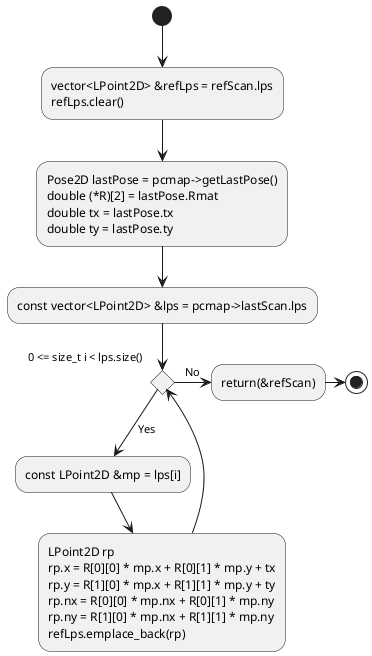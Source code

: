 @startuml

/'
    make scan point cloud as reference
    last scan point cloud recorded on the map is selected
'/

(*) --> "vector<LPoint2D> &refLps = refScan.lps
refLps.clear()"
--> "Pose2D lastPose = pcmap->getLastPose()
double (*R)[2] = lastPose.Rmat
double tx = lastPose.tx
double ty = lastPose.ty"
--> "const vector<LPoint2D> &lps = pcmap->lastScan.lps"
--> if "0 <= size_t i < lps.size()" as for_i then
--> [Yes] "const LPoint2D &mp = lps[i]"
--> "LPoint2D rp
rp.x = R[0][0] * mp.x + R[0][1] * mp.y + tx
rp.y = R[1][0] * mp.x + R[1][1] * mp.y + ty
rp.nx = R[0][0] * mp.nx + R[0][1] * mp.ny
rp.ny = R[1][0] * mp.nx + R[1][1] * mp.ny
refLps.emplace_back(rp)"
--> for_i
else
-> [No] "return(&refScan)"
-> (*)

@enduml